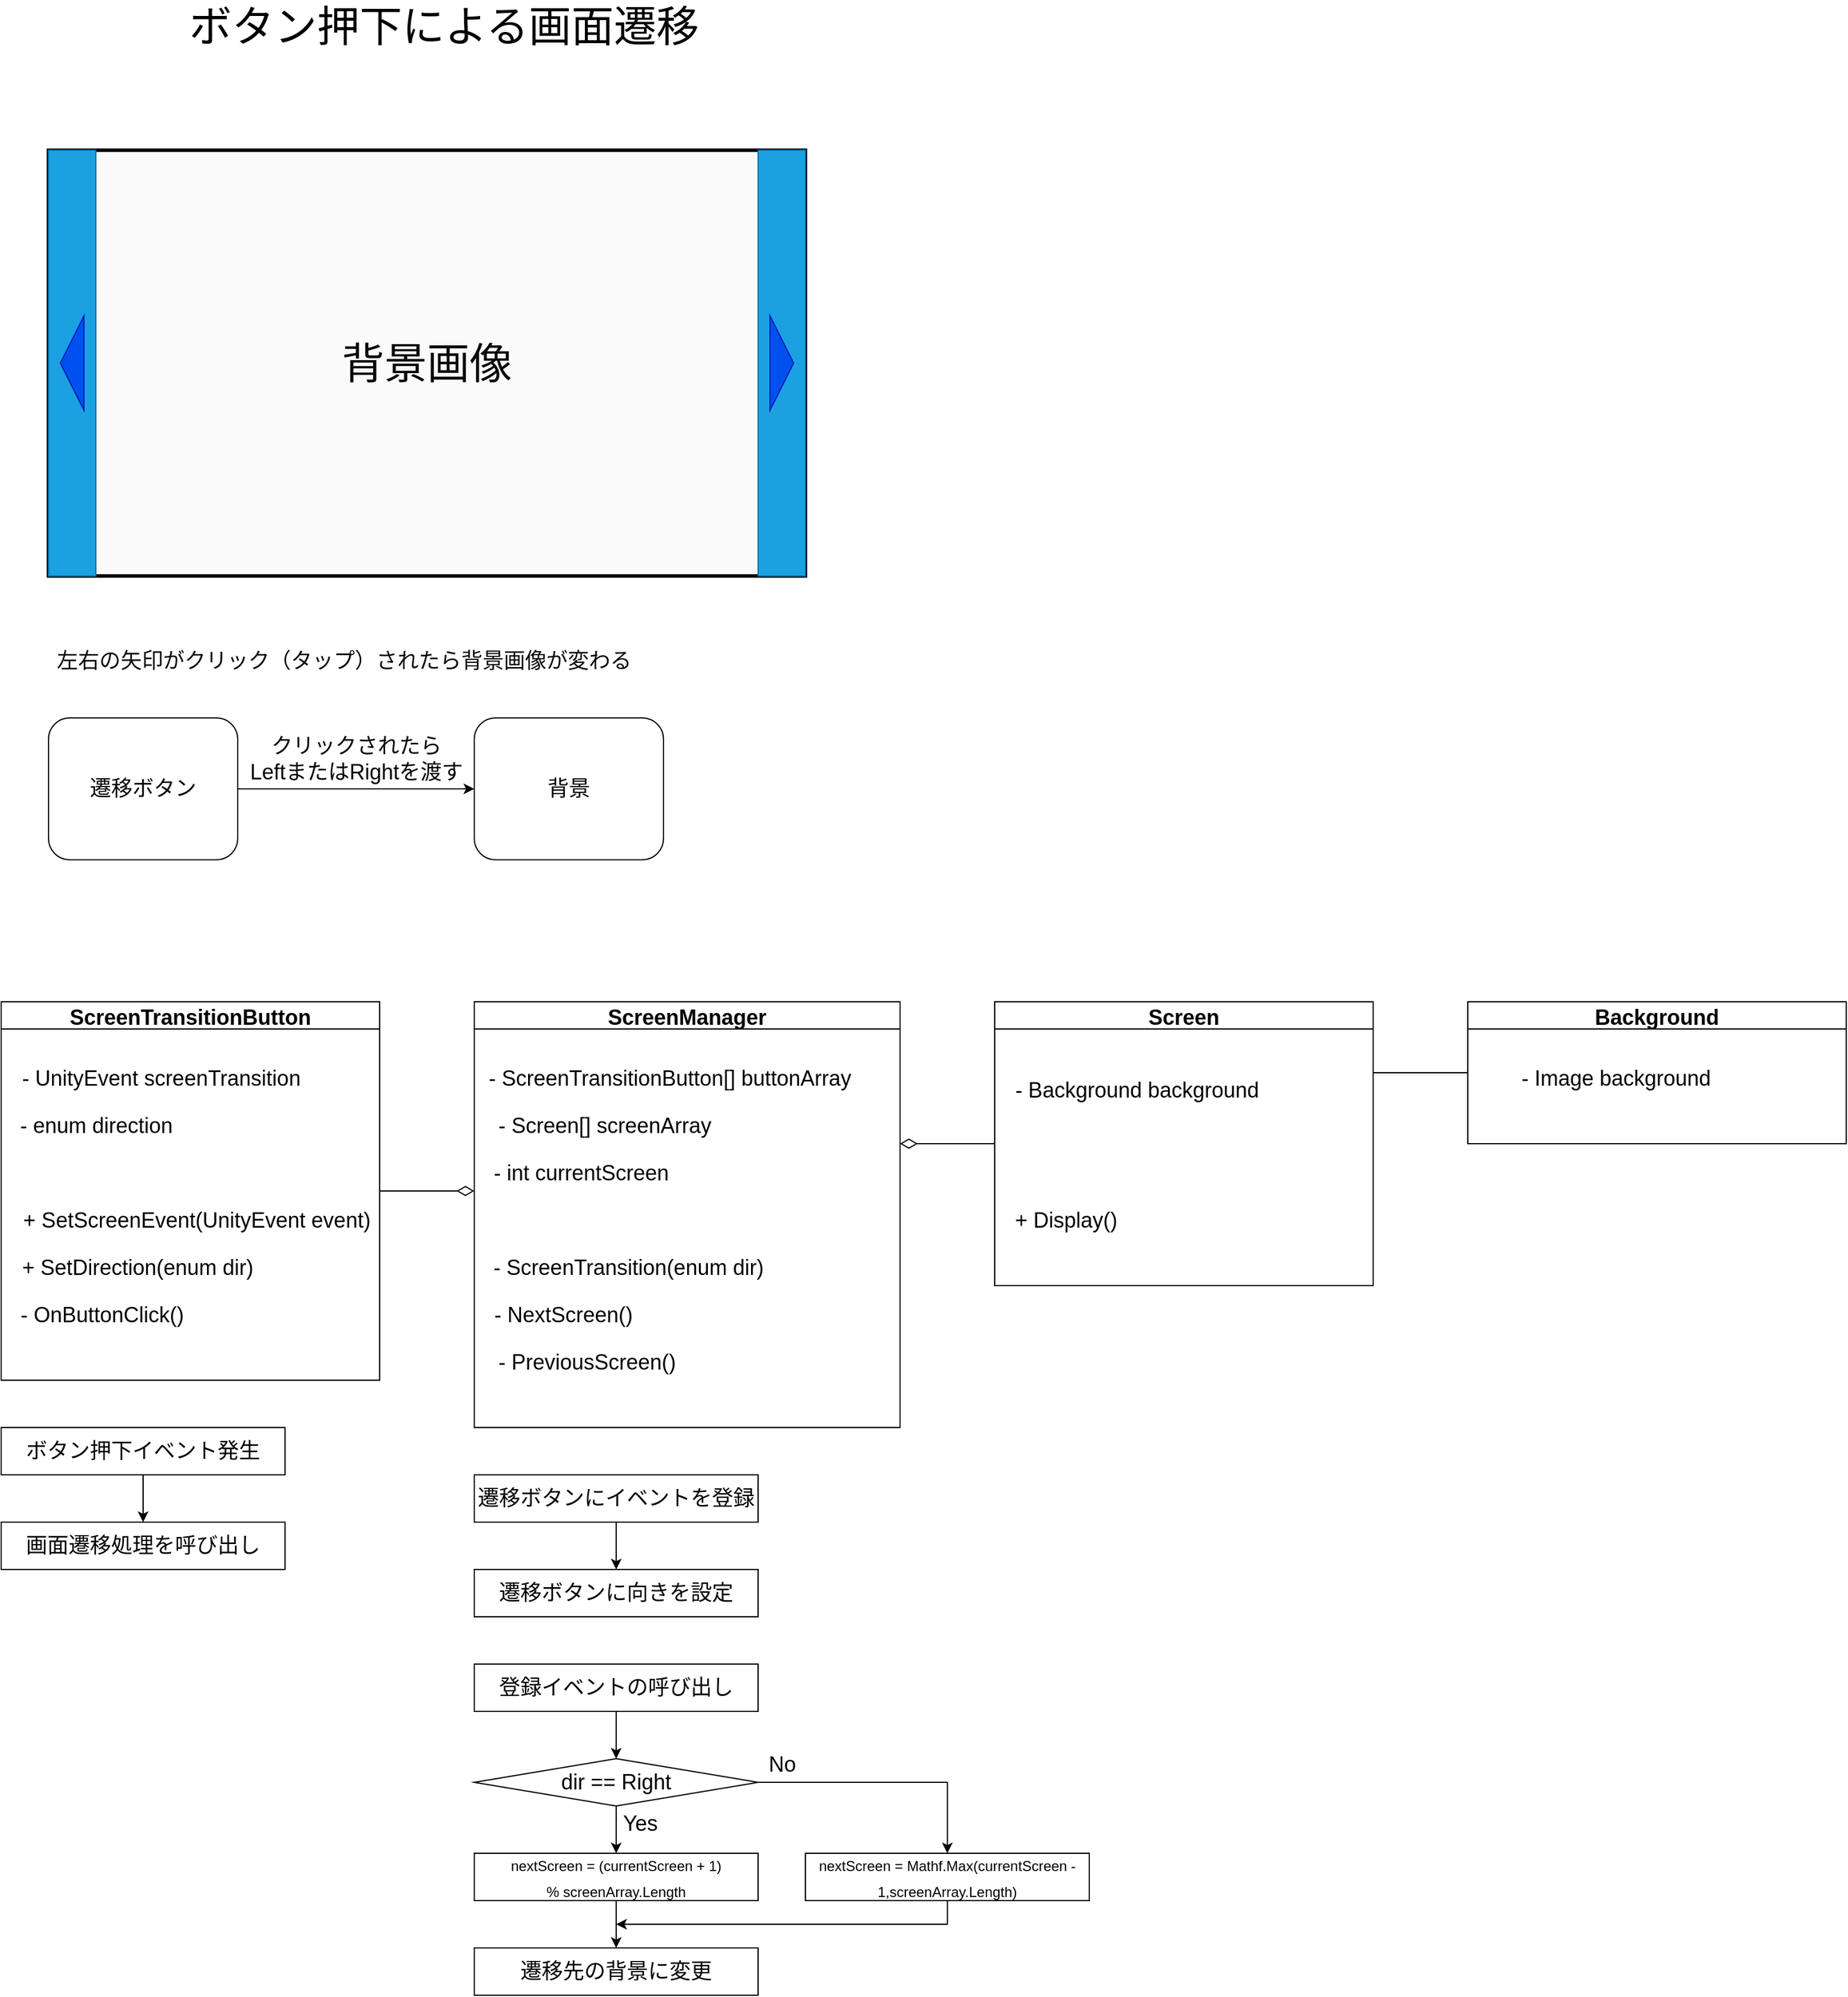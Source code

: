 <mxfile>
    <diagram id="ePrbd7EGi-OSffqME4N7" name="ページ1">
        <mxGraphModel dx="2148" dy="1580" grid="1" gridSize="10" guides="1" tooltips="1" connect="1" arrows="1" fold="1" page="1" pageScale="1" pageWidth="827" pageHeight="1169" math="0" shadow="0">
            <root>
                <mxCell id="0"/>
                <mxCell id="1" parent="0"/>
                <mxCell id="2" value="&lt;font style=&quot;font-size: 36px&quot;&gt;ボタン押下による画面遷移&lt;/font&gt;" style="text;html=1;align=center;verticalAlign=middle;resizable=0;points=[];autosize=1;strokeColor=none;fillColor=none;" parent="1" vertex="1">
                    <mxGeometry x="189" y="40" width="450" height="30" as="geometry"/>
                </mxCell>
                <mxCell id="13" value="" style="group" parent="1" vertex="1" connectable="0">
                    <mxGeometry x="80.0" y="160" width="640" height="360" as="geometry"/>
                </mxCell>
                <mxCell id="5" value="&lt;font color=&quot;#0a0a0a&quot;&gt;背景画像&lt;/font&gt;" style="rounded=0;whiteSpace=wrap;html=1;fontSize=36;strokeWidth=3;fillColor=#FAFAFA;strokeColor=#050505;" parent="13" vertex="1">
                    <mxGeometry x="2.842e-14" width="640" height="360" as="geometry"/>
                </mxCell>
                <mxCell id="9" value="" style="group" parent="13" vertex="1" connectable="0">
                    <mxGeometry x="600" width="40" height="360" as="geometry"/>
                </mxCell>
                <mxCell id="6" value="" style="rounded=0;whiteSpace=wrap;html=1;fontSize=36;strokeColor=#006EAF;strokeWidth=1;fillColor=#1ba1e2;fontColor=#ffffff;" parent="9" vertex="1">
                    <mxGeometry width="40" height="360" as="geometry"/>
                </mxCell>
                <mxCell id="7" value="" style="triangle;whiteSpace=wrap;html=1;fontSize=36;strokeColor=#001DBC;strokeWidth=1;fillColor=#0050ef;fontColor=#ffffff;" parent="9" vertex="1">
                    <mxGeometry x="10" y="140" width="20" height="80" as="geometry"/>
                </mxCell>
                <mxCell id="10" value="" style="group;rotation=-180;" parent="13" vertex="1" connectable="0">
                    <mxGeometry x="2.842e-14" width="40" height="360" as="geometry"/>
                </mxCell>
                <mxCell id="11" value="" style="rounded=0;whiteSpace=wrap;html=1;fontSize=36;strokeColor=#006EAF;strokeWidth=1;fillColor=#1ba1e2;fontColor=#ffffff;rotation=-180;" parent="10" vertex="1">
                    <mxGeometry width="40" height="360" as="geometry"/>
                </mxCell>
                <mxCell id="12" value="" style="triangle;whiteSpace=wrap;html=1;fontSize=36;strokeColor=#001DBC;strokeWidth=1;fillColor=#0050ef;fontColor=#ffffff;rotation=-180;" parent="10" vertex="1">
                    <mxGeometry x="10" y="140" width="20" height="80" as="geometry"/>
                </mxCell>
                <mxCell id="14" value="&lt;font style=&quot;font-size: 18px&quot;&gt;左右の矢印がクリック（タップ）されたら背景画像が変わる&lt;br&gt;&lt;/font&gt;" style="text;html=1;strokeColor=none;fillColor=none;align=center;verticalAlign=middle;whiteSpace=wrap;rounded=0;fontSize=36;fontColor=#0A0A0A;" parent="1" vertex="1">
                    <mxGeometry x="80" y="570" width="500" height="30" as="geometry"/>
                </mxCell>
                <mxCell id="17" style="edgeStyle=none;html=1;exitX=1;exitY=0.5;exitDx=0;exitDy=0;entryX=0;entryY=0.5;entryDx=0;entryDy=0;fontSize=18;" edge="1" parent="1" source="15" target="16">
                    <mxGeometry relative="1" as="geometry"/>
                </mxCell>
                <mxCell id="15" value="遷移ボタン" style="rounded=1;whiteSpace=wrap;html=1;fontSize=18;" vertex="1" parent="1">
                    <mxGeometry x="80" y="640" width="160" height="120" as="geometry"/>
                </mxCell>
                <mxCell id="16" value="背景" style="rounded=1;whiteSpace=wrap;html=1;fontSize=18;" vertex="1" parent="1">
                    <mxGeometry x="440" y="640" width="160" height="120" as="geometry"/>
                </mxCell>
                <mxCell id="18" value="クリックされたら&lt;br&gt;LeftまたはRightを渡す" style="text;html=1;align=center;verticalAlign=middle;resizable=0;points=[];autosize=1;strokeColor=none;fillColor=none;fontSize=18;" vertex="1" parent="1">
                    <mxGeometry x="240" y="650" width="200" height="50" as="geometry"/>
                </mxCell>
                <mxCell id="111" style="edgeStyle=orthogonalEdgeStyle;rounded=0;html=1;exitX=1;exitY=0.5;exitDx=0;exitDy=0;fontSize=18;endArrow=diamondThin;endFill=0;endSize=12;strokeWidth=1;" edge="1" parent="1" source="45">
                    <mxGeometry relative="1" as="geometry">
                        <mxPoint x="440" y="1040" as="targetPoint"/>
                    </mxGeometry>
                </mxCell>
                <mxCell id="45" value="ScreenTransitionButton" style="swimlane;fontSize=18;" vertex="1" parent="1">
                    <mxGeometry x="40" y="880" width="320" height="320" as="geometry"/>
                </mxCell>
                <mxCell id="46" value="&lt;span style=&quot;text-align: left&quot;&gt;- OnButtonClick()&lt;/span&gt;" style="text;html=1;align=center;verticalAlign=middle;resizable=0;points=[];autosize=1;strokeColor=none;fillColor=none;fontSize=18;" vertex="1" parent="45">
                    <mxGeometry x="10" y="250" width="150" height="30" as="geometry"/>
                </mxCell>
                <mxCell id="49" value="&lt;span style=&quot;text-align: left&quot;&gt;- UnityEvent screenTransition&lt;/span&gt;" style="text;html=1;align=center;verticalAlign=middle;resizable=0;points=[];autosize=1;strokeColor=none;fillColor=none;fontSize=18;" vertex="1" parent="45">
                    <mxGeometry x="10" y="50" width="250" height="30" as="geometry"/>
                </mxCell>
                <mxCell id="50" value="&lt;span style=&quot;text-align: left&quot;&gt;+ SetScreenEvent(UnityEvent event)&lt;br&gt;&lt;/span&gt;" style="text;html=1;align=center;verticalAlign=middle;resizable=0;points=[];autosize=1;strokeColor=none;fillColor=none;fontSize=18;" vertex="1" parent="45">
                    <mxGeometry x="10" y="170" width="310" height="30" as="geometry"/>
                </mxCell>
                <mxCell id="94" value="- enum direction" style="text;html=1;align=center;verticalAlign=middle;resizable=0;points=[];autosize=1;strokeColor=none;fillColor=none;fontSize=18;" vertex="1" parent="45">
                    <mxGeometry x="10" y="90" width="140" height="30" as="geometry"/>
                </mxCell>
                <mxCell id="96" value="&lt;span style=&quot;text-align: left&quot;&gt;+ SetDirection(enum dir)&lt;br&gt;&lt;/span&gt;" style="text;html=1;align=center;verticalAlign=middle;resizable=0;points=[];autosize=1;strokeColor=none;fillColor=none;fontSize=18;" vertex="1" parent="45">
                    <mxGeometry x="10" y="210" width="210" height="30" as="geometry"/>
                </mxCell>
                <mxCell id="113" style="edgeStyle=orthogonalEdgeStyle;rounded=0;html=1;exitX=0;exitY=0.5;exitDx=0;exitDy=0;entryX=1;entryY=0.25;entryDx=0;entryDy=0;fontSize=18;endArrow=none;endFill=0;endSize=12;strokeWidth=1;" edge="1" parent="1" source="52" target="87">
                    <mxGeometry relative="1" as="geometry"/>
                </mxCell>
                <mxCell id="52" value="Background" style="swimlane;fontSize=18;" vertex="1" parent="1">
                    <mxGeometry x="1280" y="880" width="320" height="120" as="geometry"/>
                </mxCell>
                <mxCell id="54" value="- Image background" style="text;html=1;align=center;verticalAlign=middle;resizable=0;points=[];autosize=1;strokeColor=none;fillColor=none;fontSize=18;" vertex="1" parent="52">
                    <mxGeometry x="35" y="50" width="180" height="30" as="geometry"/>
                </mxCell>
                <mxCell id="65" value="画面遷移処理を呼び出し" style="rounded=0;whiteSpace=wrap;html=1;fontSize=18;" vertex="1" parent="1">
                    <mxGeometry x="40" y="1320" width="240" height="40" as="geometry"/>
                </mxCell>
                <mxCell id="109" style="edgeStyle=orthogonalEdgeStyle;rounded=0;html=1;exitX=0.5;exitY=1;exitDx=0;exitDy=0;entryX=0.5;entryY=0;entryDx=0;entryDy=0;fontSize=18;endArrow=classic;endFill=1;endSize=6;strokeWidth=1;" edge="1" parent="1" source="67" target="108">
                    <mxGeometry relative="1" as="geometry"/>
                </mxCell>
                <mxCell id="67" value="遷移ボタンにイベントを登録" style="rounded=0;whiteSpace=wrap;html=1;fontSize=18;" vertex="1" parent="1">
                    <mxGeometry x="440" y="1280" width="240" height="40" as="geometry"/>
                </mxCell>
                <mxCell id="74" style="edgeStyle=orthogonalEdgeStyle;rounded=0;html=1;exitX=0.5;exitY=1;exitDx=0;exitDy=0;fontSize=18;endArrow=classic;endFill=1;endSize=6;strokeWidth=1;" edge="1" parent="1" source="73" target="65">
                    <mxGeometry relative="1" as="geometry"/>
                </mxCell>
                <mxCell id="73" value="ボタン押下イベント発生" style="rounded=0;whiteSpace=wrap;html=1;fontSize=18;" vertex="1" parent="1">
                    <mxGeometry x="40" y="1240" width="240" height="40" as="geometry"/>
                </mxCell>
                <mxCell id="101" style="edgeStyle=orthogonalEdgeStyle;rounded=0;html=1;exitX=0.5;exitY=1;exitDx=0;exitDy=0;entryX=0.5;entryY=0;entryDx=0;entryDy=0;fontSize=18;endArrow=classic;endFill=1;endSize=6;strokeWidth=1;" edge="1" parent="1" source="75" target="99">
                    <mxGeometry relative="1" as="geometry"/>
                </mxCell>
                <mxCell id="75" value="登録イベントの呼び出し" style="rounded=0;whiteSpace=wrap;html=1;fontSize=18;" vertex="1" parent="1">
                    <mxGeometry x="440" y="1440" width="240" height="40" as="geometry"/>
                </mxCell>
                <mxCell id="103" style="edgeStyle=orthogonalEdgeStyle;rounded=0;html=1;exitX=0.5;exitY=1;exitDx=0;exitDy=0;entryX=0.5;entryY=0;entryDx=0;entryDy=0;fontSize=18;endArrow=classic;endFill=1;endSize=6;strokeWidth=1;" edge="1" parent="1" source="76" target="77">
                    <mxGeometry relative="1" as="geometry"/>
                </mxCell>
                <mxCell id="76" value="&lt;font style=&quot;font-size: 12px&quot;&gt;nextScreen = (currentScreen + 1) %&amp;nbsp;&lt;/font&gt;&lt;span style=&quot;font-size: 12px&quot;&gt;screenArray.Length&lt;/span&gt;" style="rounded=0;whiteSpace=wrap;html=1;fontSize=18;" vertex="1" parent="1">
                    <mxGeometry x="440" y="1600" width="240" height="40" as="geometry"/>
                </mxCell>
                <mxCell id="77" value="遷移先の背景に変更" style="rounded=0;whiteSpace=wrap;html=1;fontSize=18;" vertex="1" parent="1">
                    <mxGeometry x="440" y="1680" width="240" height="40" as="geometry"/>
                </mxCell>
                <mxCell id="83" value="ScreenManager" style="swimlane;fontSize=18;" vertex="1" parent="1">
                    <mxGeometry x="440" y="880" width="360" height="360" as="geometry"/>
                </mxCell>
                <mxCell id="84" value="&lt;span style=&quot;text-align: left&quot;&gt;-&amp;nbsp;ScreenTransition(enum dir)&lt;/span&gt;" style="text;html=1;align=center;verticalAlign=middle;resizable=0;points=[];autosize=1;strokeColor=none;fillColor=none;fontSize=18;" vertex="1" parent="83">
                    <mxGeometry x="10" y="210" width="240" height="30" as="geometry"/>
                </mxCell>
                <mxCell id="85" value="- ScreenTransitionButton[] buttonArray" style="text;html=1;align=center;verticalAlign=middle;resizable=0;points=[];autosize=1;strokeColor=none;fillColor=none;fontSize=18;" vertex="1" parent="83">
                    <mxGeometry x="5" y="50" width="320" height="30" as="geometry"/>
                </mxCell>
                <mxCell id="86" value="- Screen[] screenArray" style="text;html=1;align=center;verticalAlign=middle;resizable=0;points=[];autosize=1;strokeColor=none;fillColor=none;fontSize=18;" vertex="1" parent="83">
                    <mxGeometry x="10" y="90" width="200" height="30" as="geometry"/>
                </mxCell>
                <mxCell id="91" value="- int currentScreen" style="text;html=1;align=center;verticalAlign=middle;resizable=0;points=[];autosize=1;strokeColor=none;fillColor=none;fontSize=18;" vertex="1" parent="83">
                    <mxGeometry x="10" y="130" width="160" height="30" as="geometry"/>
                </mxCell>
                <mxCell id="97" value="&lt;div style=&quot;text-align: left&quot;&gt;&lt;span&gt;- NextScreen()&lt;/span&gt;&lt;/div&gt;" style="text;html=1;align=center;verticalAlign=middle;resizable=0;points=[];autosize=1;strokeColor=none;fillColor=none;fontSize=18;" vertex="1" parent="83">
                    <mxGeometry x="10" y="250" width="130" height="30" as="geometry"/>
                </mxCell>
                <mxCell id="98" value="&lt;div style=&quot;text-align: left&quot;&gt;&lt;span&gt;- PreviousScreen()&lt;/span&gt;&lt;/div&gt;" style="text;html=1;align=center;verticalAlign=middle;resizable=0;points=[];autosize=1;strokeColor=none;fillColor=none;fontSize=18;" vertex="1" parent="83">
                    <mxGeometry x="10" y="290" width="170" height="30" as="geometry"/>
                </mxCell>
                <mxCell id="112" style="edgeStyle=orthogonalEdgeStyle;rounded=0;html=1;exitX=0;exitY=0.5;exitDx=0;exitDy=0;fontSize=18;endArrow=diamondThin;endFill=0;endSize=12;strokeWidth=1;" edge="1" parent="1" source="87">
                    <mxGeometry relative="1" as="geometry">
                        <mxPoint x="800" y="1000" as="targetPoint"/>
                    </mxGeometry>
                </mxCell>
                <mxCell id="87" value="Screen" style="swimlane;fontSize=18;" vertex="1" parent="1">
                    <mxGeometry x="880" y="880" width="320" height="240" as="geometry"/>
                </mxCell>
                <mxCell id="93" value="+ Display()" style="text;html=1;align=center;verticalAlign=middle;resizable=0;points=[];autosize=1;strokeColor=none;fillColor=none;fontSize=18;" vertex="1" parent="87">
                    <mxGeometry x="10" y="170" width="100" height="30" as="geometry"/>
                </mxCell>
                <mxCell id="95" value="- Background background" style="text;html=1;align=center;verticalAlign=middle;resizable=0;points=[];autosize=1;strokeColor=none;fillColor=none;fontSize=18;" vertex="1" parent="87">
                    <mxGeometry x="10" y="60" width="220" height="30" as="geometry"/>
                </mxCell>
                <mxCell id="102" style="edgeStyle=orthogonalEdgeStyle;rounded=0;html=1;exitX=0.5;exitY=1;exitDx=0;exitDy=0;entryX=0.5;entryY=0;entryDx=0;entryDy=0;fontSize=18;endArrow=classic;endFill=1;endSize=6;strokeWidth=1;" edge="1" parent="1" source="99" target="76">
                    <mxGeometry relative="1" as="geometry"/>
                </mxCell>
                <mxCell id="106" style="edgeStyle=orthogonalEdgeStyle;rounded=0;html=1;exitX=1;exitY=0.5;exitDx=0;exitDy=0;entryX=0.5;entryY=0;entryDx=0;entryDy=0;fontSize=18;endArrow=classic;endFill=1;endSize=6;strokeWidth=1;" edge="1" parent="1" source="99" target="100">
                    <mxGeometry relative="1" as="geometry"/>
                </mxCell>
                <mxCell id="99" value="dir == Right" style="rhombus;whiteSpace=wrap;html=1;fontSize=18;" vertex="1" parent="1">
                    <mxGeometry x="440" y="1520" width="240" height="40" as="geometry"/>
                </mxCell>
                <mxCell id="107" style="edgeStyle=orthogonalEdgeStyle;rounded=0;html=1;exitX=0.5;exitY=1;exitDx=0;exitDy=0;fontSize=18;endArrow=classic;endFill=1;endSize=6;strokeWidth=1;" edge="1" parent="1" source="100">
                    <mxGeometry relative="1" as="geometry">
                        <mxPoint x="560" y="1660" as="targetPoint"/>
                        <Array as="points">
                            <mxPoint x="840" y="1660"/>
                        </Array>
                    </mxGeometry>
                </mxCell>
                <mxCell id="100" value="&lt;font style=&quot;font-size: 12px&quot;&gt;nextScreen = Mathf.Max(currentScreen - 1,screenArray.Length)&lt;/font&gt;" style="rounded=0;whiteSpace=wrap;html=1;fontSize=18;" vertex="1" parent="1">
                    <mxGeometry x="720" y="1600" width="240" height="40" as="geometry"/>
                </mxCell>
                <mxCell id="104" value="Yes" style="text;html=1;align=center;verticalAlign=middle;resizable=0;points=[];autosize=1;strokeColor=none;fillColor=none;fontSize=18;" vertex="1" parent="1">
                    <mxGeometry x="560" y="1560" width="40" height="30" as="geometry"/>
                </mxCell>
                <mxCell id="105" value="No" style="text;html=1;align=center;verticalAlign=middle;resizable=0;points=[];autosize=1;strokeColor=none;fillColor=none;fontSize=18;" vertex="1" parent="1">
                    <mxGeometry x="680" y="1510" width="40" height="30" as="geometry"/>
                </mxCell>
                <mxCell id="108" value="遷移ボタンに向きを設定" style="rounded=0;whiteSpace=wrap;html=1;fontSize=18;" vertex="1" parent="1">
                    <mxGeometry x="440" y="1360" width="240" height="40" as="geometry"/>
                </mxCell>
            </root>
        </mxGraphModel>
    </diagram>
</mxfile>